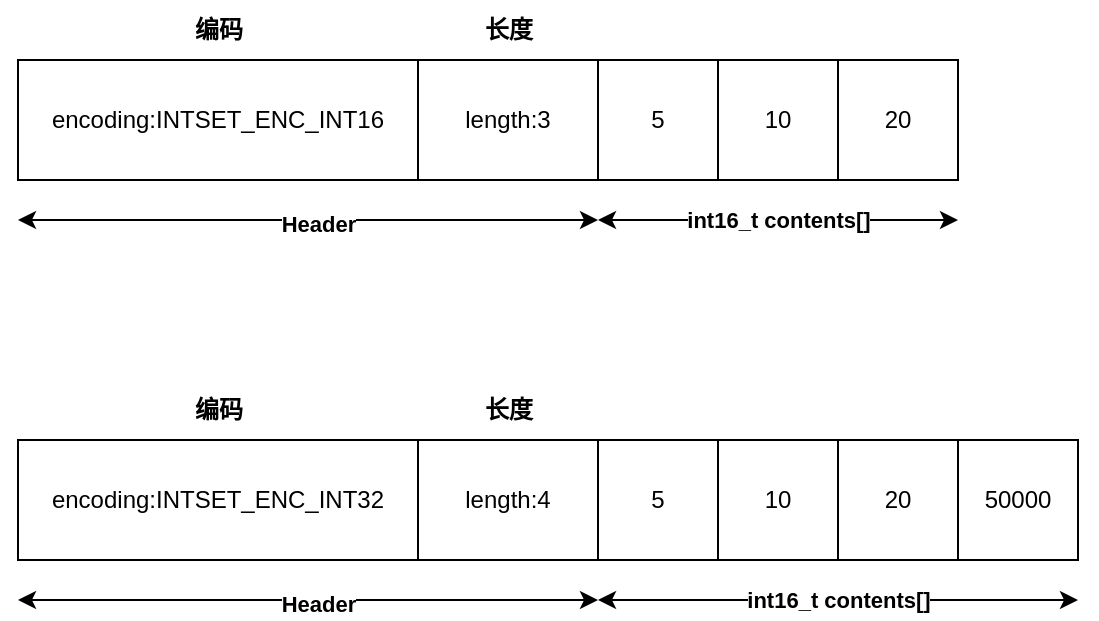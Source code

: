 <mxfile version="24.7.7">
  <diagram name="第 1 页" id="9K7WIdVZdWex2qD0w_WV">
    <mxGraphModel dx="809" dy="428" grid="1" gridSize="10" guides="1" tooltips="1" connect="1" arrows="1" fold="1" page="1" pageScale="1" pageWidth="827" pageHeight="1169" math="0" shadow="0">
      <root>
        <mxCell id="0" />
        <mxCell id="1" parent="0" />
        <mxCell id="8VivC5cvOnUpJkmUocfW-1" value="encoding:INTSET_ENC_INT16" style="rounded=0;whiteSpace=wrap;html=1;" vertex="1" parent="1">
          <mxGeometry x="150" y="220" width="200" height="60" as="geometry" />
        </mxCell>
        <mxCell id="8VivC5cvOnUpJkmUocfW-2" value="length:3" style="rounded=0;whiteSpace=wrap;html=1;" vertex="1" parent="1">
          <mxGeometry x="350" y="220" width="90" height="60" as="geometry" />
        </mxCell>
        <mxCell id="8VivC5cvOnUpJkmUocfW-3" value="5" style="rounded=0;whiteSpace=wrap;html=1;" vertex="1" parent="1">
          <mxGeometry x="440" y="220" width="60" height="60" as="geometry" />
        </mxCell>
        <mxCell id="8VivC5cvOnUpJkmUocfW-4" value="10" style="rounded=0;whiteSpace=wrap;html=1;" vertex="1" parent="1">
          <mxGeometry x="500" y="220" width="60" height="60" as="geometry" />
        </mxCell>
        <mxCell id="8VivC5cvOnUpJkmUocfW-5" value="20" style="rounded=0;whiteSpace=wrap;html=1;" vertex="1" parent="1">
          <mxGeometry x="560" y="220" width="60" height="60" as="geometry" />
        </mxCell>
        <mxCell id="8VivC5cvOnUpJkmUocfW-6" value="编码" style="text;html=1;align=center;verticalAlign=middle;resizable=0;points=[];autosize=1;strokeColor=none;fillColor=none;fontStyle=1" vertex="1" parent="1">
          <mxGeometry x="225" y="190" width="50" height="30" as="geometry" />
        </mxCell>
        <mxCell id="8VivC5cvOnUpJkmUocfW-7" value="长度" style="text;html=1;align=center;verticalAlign=middle;resizable=0;points=[];autosize=1;strokeColor=none;fillColor=none;fontStyle=1" vertex="1" parent="1">
          <mxGeometry x="370" y="190" width="50" height="30" as="geometry" />
        </mxCell>
        <mxCell id="8VivC5cvOnUpJkmUocfW-8" value="" style="endArrow=classic;startArrow=classic;html=1;rounded=0;" edge="1" parent="1">
          <mxGeometry width="50" height="50" relative="1" as="geometry">
            <mxPoint x="150" y="300" as="sourcePoint" />
            <mxPoint x="440" y="300" as="targetPoint" />
          </mxGeometry>
        </mxCell>
        <mxCell id="8VivC5cvOnUpJkmUocfW-9" value="Header" style="edgeLabel;html=1;align=center;verticalAlign=middle;resizable=0;points=[];fontStyle=1" vertex="1" connectable="0" parent="8VivC5cvOnUpJkmUocfW-8">
          <mxGeometry x="0.001" y="-2" relative="1" as="geometry">
            <mxPoint x="5" as="offset" />
          </mxGeometry>
        </mxCell>
        <mxCell id="8VivC5cvOnUpJkmUocfW-10" value="int16_t contents[]" style="endArrow=classic;startArrow=classic;html=1;rounded=0;fontStyle=1" edge="1" parent="1">
          <mxGeometry width="50" height="50" relative="1" as="geometry">
            <mxPoint x="440" y="300" as="sourcePoint" />
            <mxPoint x="620" y="300" as="targetPoint" />
          </mxGeometry>
        </mxCell>
        <mxCell id="8VivC5cvOnUpJkmUocfW-12" value="encoding:INTSET_ENC_INT32" style="rounded=0;whiteSpace=wrap;html=1;" vertex="1" parent="1">
          <mxGeometry x="150" y="410" width="200" height="60" as="geometry" />
        </mxCell>
        <mxCell id="8VivC5cvOnUpJkmUocfW-13" value="length:4" style="rounded=0;whiteSpace=wrap;html=1;" vertex="1" parent="1">
          <mxGeometry x="350" y="410" width="90" height="60" as="geometry" />
        </mxCell>
        <mxCell id="8VivC5cvOnUpJkmUocfW-14" value="5" style="rounded=0;whiteSpace=wrap;html=1;" vertex="1" parent="1">
          <mxGeometry x="440" y="410" width="60" height="60" as="geometry" />
        </mxCell>
        <mxCell id="8VivC5cvOnUpJkmUocfW-15" value="10" style="rounded=0;whiteSpace=wrap;html=1;" vertex="1" parent="1">
          <mxGeometry x="500" y="410" width="60" height="60" as="geometry" />
        </mxCell>
        <mxCell id="8VivC5cvOnUpJkmUocfW-16" value="20" style="rounded=0;whiteSpace=wrap;html=1;" vertex="1" parent="1">
          <mxGeometry x="560" y="410" width="60" height="60" as="geometry" />
        </mxCell>
        <mxCell id="8VivC5cvOnUpJkmUocfW-17" value="编码" style="text;html=1;align=center;verticalAlign=middle;resizable=0;points=[];autosize=1;strokeColor=none;fillColor=none;fontStyle=1" vertex="1" parent="1">
          <mxGeometry x="225" y="380" width="50" height="30" as="geometry" />
        </mxCell>
        <mxCell id="8VivC5cvOnUpJkmUocfW-18" value="长度" style="text;html=1;align=center;verticalAlign=middle;resizable=0;points=[];autosize=1;strokeColor=none;fillColor=none;fontStyle=1" vertex="1" parent="1">
          <mxGeometry x="370" y="380" width="50" height="30" as="geometry" />
        </mxCell>
        <mxCell id="8VivC5cvOnUpJkmUocfW-19" value="" style="endArrow=classic;startArrow=classic;html=1;rounded=0;" edge="1" parent="1">
          <mxGeometry width="50" height="50" relative="1" as="geometry">
            <mxPoint x="150" y="490" as="sourcePoint" />
            <mxPoint x="440" y="490" as="targetPoint" />
          </mxGeometry>
        </mxCell>
        <mxCell id="8VivC5cvOnUpJkmUocfW-20" value="Header" style="edgeLabel;html=1;align=center;verticalAlign=middle;resizable=0;points=[];fontStyle=1" vertex="1" connectable="0" parent="8VivC5cvOnUpJkmUocfW-19">
          <mxGeometry x="0.001" y="-2" relative="1" as="geometry">
            <mxPoint x="5" as="offset" />
          </mxGeometry>
        </mxCell>
        <mxCell id="8VivC5cvOnUpJkmUocfW-21" value="int16_t contents[]" style="endArrow=classic;startArrow=classic;html=1;rounded=0;fontStyle=1" edge="1" parent="1">
          <mxGeometry width="50" height="50" relative="1" as="geometry">
            <mxPoint x="440" y="490" as="sourcePoint" />
            <mxPoint x="680" y="490" as="targetPoint" />
          </mxGeometry>
        </mxCell>
        <mxCell id="8VivC5cvOnUpJkmUocfW-22" value="50000" style="rounded=0;whiteSpace=wrap;html=1;" vertex="1" parent="1">
          <mxGeometry x="620" y="410" width="60" height="60" as="geometry" />
        </mxCell>
      </root>
    </mxGraphModel>
  </diagram>
</mxfile>
